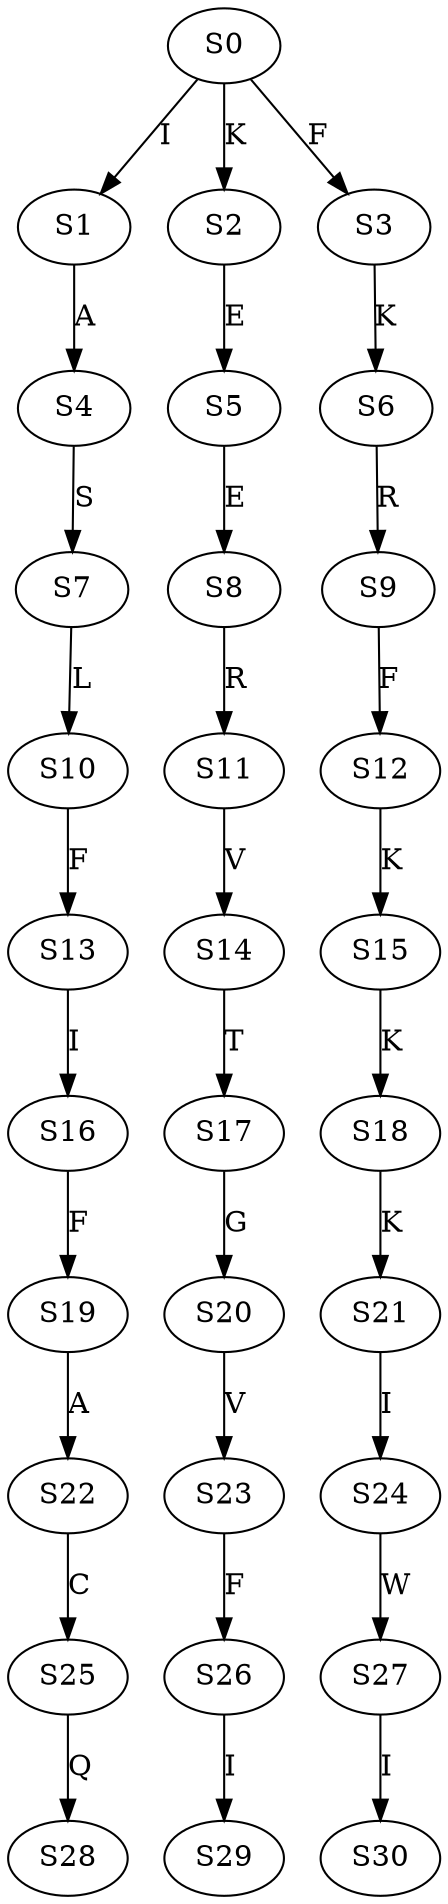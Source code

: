 strict digraph  {
	S0 -> S1 [ label = I ];
	S0 -> S2 [ label = K ];
	S0 -> S3 [ label = F ];
	S1 -> S4 [ label = A ];
	S2 -> S5 [ label = E ];
	S3 -> S6 [ label = K ];
	S4 -> S7 [ label = S ];
	S5 -> S8 [ label = E ];
	S6 -> S9 [ label = R ];
	S7 -> S10 [ label = L ];
	S8 -> S11 [ label = R ];
	S9 -> S12 [ label = F ];
	S10 -> S13 [ label = F ];
	S11 -> S14 [ label = V ];
	S12 -> S15 [ label = K ];
	S13 -> S16 [ label = I ];
	S14 -> S17 [ label = T ];
	S15 -> S18 [ label = K ];
	S16 -> S19 [ label = F ];
	S17 -> S20 [ label = G ];
	S18 -> S21 [ label = K ];
	S19 -> S22 [ label = A ];
	S20 -> S23 [ label = V ];
	S21 -> S24 [ label = I ];
	S22 -> S25 [ label = C ];
	S23 -> S26 [ label = F ];
	S24 -> S27 [ label = W ];
	S25 -> S28 [ label = Q ];
	S26 -> S29 [ label = I ];
	S27 -> S30 [ label = I ];
}
